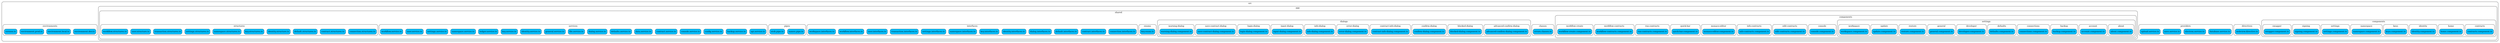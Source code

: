 digraph test {

subgraph clustersrc {
		node [style="filled,rounded", fillcolor=deepskyblue, shape=box];
subgraph clusterapp {
		node [style="filled,rounded", fillcolor=deepskyblue, shape=box];
subgraph clustercomponents {
		node [style="filled,rounded", fillcolor=deepskyblue, shape=box];
subgraph clustercontracts {
		node [style="filled,rounded", fillcolor=deepskyblue, shape=box];
contractscomponentts[label="contracts.component.ts"];



	label="contracts";
	style=rounded;

}

subgraph clusterhome {
		node [style="filled,rounded", fillcolor=deepskyblue, shape=box];
	homecomponentts[label="home.component.ts"];
	


	label="home";
	style=rounded;

}

subgraph clusteridentity {
		node [style="filled,rounded", fillcolor=deepskyblue, shape=box];
		identitycomponentts[label="identity.component.ts"];
		


	label="identity";
	style=rounded;

}

subgraph clusterkeys {
		node [style="filled,rounded", fillcolor=deepskyblue, shape=box];
			keyscomponentts[label="keys.component.ts"];
			


	label="keys";
	style=rounded;

}

subgraph clusternamespace {
		node [style="filled,rounded", fillcolor=deepskyblue, shape=box];
				namespacecomponentts[label="namespace.component.ts"];
				


	label="namespace";
	style=rounded;

}

subgraph clustersettings {
		node [style="filled,rounded", fillcolor=deepskyblue, shape=box];
					settingscomponentts[label="settings.component.ts"];
					


	label="settings";
	style=rounded;

}

subgraph clustersigning {
		node [style="filled,rounded", fillcolor=deepskyblue, shape=box];
						signingcomponentts[label="signing.component.ts"];
						


	label="signing";
	style=rounded;

}

subgraph clusterswagger {
		node [style="filled,rounded", fillcolor=deepskyblue, shape=box];
							swaggercomponentts[label="swagger.component.ts"];
							


	label="swagger";
	style=rounded;

}


	label="components";
	style=rounded;

}

subgraph clusterdirectives {
		node [style="filled,rounded", fillcolor=deepskyblue, shape=box];
	webviewdirectivets[label="webview.directive.ts"];
	


	label="directives";
	style=rounded;

}

subgraph clusterproviders {
		node [style="filled,rounded", fillcolor=deepskyblue, shape=box];
		databaseservicets[label="database.service.ts"];
		

		electronservicets[label="electron.service.ts"];
		

		saveservicets[label="save.service.ts"];
		

		uploadservicets[label="upload.service.ts"];
		


	label="providers";
	style=rounded;

}

subgraph clustershared {
		node [style="filled,rounded", fillcolor=deepskyblue, shape=box];
			subgraph clusterclasses {
								node [style="filled,rounded", fillcolor=deepskyblue, shape=box];
			errorsclassests[label="errors.classes.ts"];
			


				label="classes";
				style=rounded;

			}

			subgraph clustercomponents {
								node [style="filled,rounded", fillcolor=deepskyblue, shape=box];
				subgraph clusterconsole {
										node [style="filled,rounded", fillcolor=deepskyblue, shape=box];
				consolecomponentts[label="console.component.ts"];
				


					label="console";
					style=rounded;

				}

				subgraph clustereditcontracts {
										node [style="filled,rounded", fillcolor=deepskyblue, shape=box];
					editcontractscomponentts[label="edit-contracts.component.ts"];
					


					label="edit-contracts";
					style=rounded;

				}

				subgraph clusterinfocontracts {
										node [style="filled,rounded", fillcolor=deepskyblue, shape=box];
						infocontractscomponentts[label="info-contracts.component.ts"];
						


					label="info-contracts";
					style=rounded;

				}

				subgraph clustermonacoeditor {
										node [style="filled,rounded", fillcolor=deepskyblue, shape=box];
							monacoeditorcomponentts[label="monaco-editor.component.ts"];
							


					label="monaco-editor";
					style=rounded;

				}

				subgraph clusterquickbar {
										node [style="filled,rounded", fillcolor=deepskyblue, shape=box];
								quickbarcomponentts[label="quick-bar.component.ts"];
								


					label="quick-bar";
					style=rounded;

				}

				subgraph clusterruncontracts {
										node [style="filled,rounded", fillcolor=deepskyblue, shape=box];
									runcontractscomponentts[label="run-contracts.component.ts"];
									


					label="run-contracts";
					style=rounded;

				}

				subgraph clustersettings {
										node [style="filled,rounded", fillcolor=deepskyblue, shape=box];
										subgraph clusterabout {
																						node [style="filled,rounded", fillcolor=deepskyblue, shape=box];
										aboutcomponentts[label="about.component.ts"];
										


											label="about";
											style=rounded;

										}

										subgraph clusteraccount {
																						node [style="filled,rounded", fillcolor=deepskyblue, shape=box];
											accountcomponentts[label="account.component.ts"];
											


											label="account";
											style=rounded;

										}

										subgraph clusterbackup {
																						node [style="filled,rounded", fillcolor=deepskyblue, shape=box];
												backupcomponentts[label="backup.component.ts"];
												


											label="backup";
											style=rounded;

										}

										subgraph clusterconnections {
																						node [style="filled,rounded", fillcolor=deepskyblue, shape=box];
													connectionscomponentts[label="connections.component.ts"];
													


											label="connections";
											style=rounded;

										}

										subgraph clusterdefaults {
																						node [style="filled,rounded", fillcolor=deepskyblue, shape=box];
														defaultscomponentts[label="defaults.component.ts"];
														


											label="defaults";
											style=rounded;

										}

										subgraph clusterdeveloper {
																						node [style="filled,rounded", fillcolor=deepskyblue, shape=box];
															developercomponentts[label="developer.component.ts"];
															


											label="developer";
											style=rounded;

										}

										subgraph clustergeneral {
																						node [style="filled,rounded", fillcolor=deepskyblue, shape=box];
																generalcomponentts[label="general.component.ts"];
																


											label="general";
											style=rounded;

										}

										subgraph clusterrestore {
																						node [style="filled,rounded", fillcolor=deepskyblue, shape=box];
																	restorecomponentts[label="restore.component.ts"];
																	


											label="restore";
											style=rounded;

										}

										subgraph clusterupdate {
																						node [style="filled,rounded", fillcolor=deepskyblue, shape=box];
																		updatecomponentts[label="update.component.ts"];
																		


											label="update";
											style=rounded;

										}

										subgraph clusterworkspace {
																						node [style="filled,rounded", fillcolor=deepskyblue, shape=box];
																			workspacecomponentts[label="workspace.component.ts"];
																			


											label="workspace";
											style=rounded;

										}


					label="settings";
					style=rounded;

				}

				subgraph clusterworkflowcontracts {
										node [style="filled,rounded", fillcolor=deepskyblue, shape=box];
											workflowcontractscomponentts[label="workflow-contracts.component.ts"];
											


					label="workflow-contracts";
					style=rounded;

				}

				subgraph clusterworkflowcreate {
										node [style="filled,rounded", fillcolor=deepskyblue, shape=box];
												workflowcreatecomponentts[label="workflow-create.component.ts"];
												


					label="workflow-create";
					style=rounded;

				}


				label="components";
				style=rounded;

			}

			subgraph clusterdialogs {
								node [style="filled,rounded", fillcolor=deepskyblue, shape=box];
					subgraph clusteradvancedconfirmdialog {
												node [style="filled,rounded", fillcolor=deepskyblue, shape=box];
					advancedconfirmdialogcomponentts[label="advanced-confirm-dialog.component.ts"];
					


						label="advanced-confirm-dialog";
						style=rounded;

					}

					subgraph clusterblockeddialog {
												node [style="filled,rounded", fillcolor=deepskyblue, shape=box];
						blockeddialogcomponentts[label="blocked-dialog.component.ts"];
						


						label="blocked-dialog";
						style=rounded;

					}

					subgraph clusterconfirmdialog {
												node [style="filled,rounded", fillcolor=deepskyblue, shape=box];
							confirmdialogcomponentts[label="confirm-dialog.component.ts"];
							


						label="confirm-dialog";
						style=rounded;

					}

					subgraph clustercontractinfodialog {
												node [style="filled,rounded", fillcolor=deepskyblue, shape=box];
								contractinfodialogcomponentts[label="contract-info-dialog.component.ts"];
								


						label="contract-info-dialog";
						style=rounded;

					}

					subgraph clustererrordialog {
												node [style="filled,rounded", fillcolor=deepskyblue, shape=box];
									errordialogcomponentts[label="error-dialog.component.ts"];
									


						label="error-dialog";
						style=rounded;

					}

					subgraph clusterinfodialog {
												node [style="filled,rounded", fillcolor=deepskyblue, shape=box];
										infodialogcomponentts[label="info-dialog.component.ts"];
										


						label="info-dialog";
						style=rounded;

					}

					subgraph clusterinputdialog {
												node [style="filled,rounded", fillcolor=deepskyblue, shape=box];
											inputdialogcomponentts[label="input-dialog.component.ts"];
											


						label="input-dialog";
						style=rounded;

					}

					subgraph clusterlogindialog {
												node [style="filled,rounded", fillcolor=deepskyblue, shape=box];
												logindialogcomponentts[label="login-dialog.component.ts"];
												


						label="login-dialog";
						style=rounded;

					}

					subgraph clustersavecontractdialog {
												node [style="filled,rounded", fillcolor=deepskyblue, shape=box];
													savecontractdialogcomponentts[label="save-contract-dialog.component.ts"];
													


						label="save-contract-dialog";
						style=rounded;

					}

					subgraph clusterwarningdialog {
												node [style="filled,rounded", fillcolor=deepskyblue, shape=box];
														warningdialogcomponentts[label="warning-dialog.component.ts"];
														


						label="warning-dialog";
						style=rounded;

					}


				label="dialogs";
				style=rounded;

			}

			subgraph clusterenums {
								node [style="filled,rounded", fillcolor=deepskyblue, shape=box];
						keyenumts[label="key.enum.ts"];
						


				label="enums";
				style=rounded;

			}

			subgraph clusterinterfaces {
								node [style="filled,rounded", fillcolor=deepskyblue, shape=box];
							connectioninterfacests[label="connection.interfaces.ts"];
							

							contractinterfacests[label="contract.interfaces.ts"];
							

							defaultinterfacests[label="default.interfaces.ts"];
							

							dialoginterfacests[label="dialog.interfaces.ts"];
							

							identityinterfacests[label="identity.interfaces.ts"];
							

							keyinterfacests[label="key.interfaces.ts"];
							

							namespaceinterfacests[label="namespace.interfaces.ts"];
							

							settingsinterfacests[label="settings.interfaces.ts"];
							

							transactioninterfacests[label="transaction.interfaces.ts"];
							

							userinterfacests[label="user.interfaces.ts"];
							

							workflowinterfacests[label="workflow.interfaces.ts"];
							

							workspaceinterfacests[label="workspace.interfaces.ts"];
							


				label="interfaces";
				style=rounded;

			}

			subgraph clusterpipes {
								node [style="filled,rounded", fillcolor=deepskyblue, shape=box];
								namespipets[label="names.pipe.ts"];
								

								ntobpipets[label="ntob.pipe.ts"];
								


				label="pipes";
				style=rounded;

			}

			subgraph clusterservices {
								node [style="filled,rounded", fillcolor=deepskyblue, shape=box];
									apiservicets[label="api.service.ts"];
									

									backupservicets[label="backup.service.ts"];
									

									configservicets[label="config.service.ts"];
									

									consoleservicets[label="console.service.ts"];
									

									contractservicets[label="contract.service.ts"];
									

									dataservicets[label="data.service.ts"];
									

									defaultsservicets[label="defaults.service.ts"];
									

									dialogservicets[label="dialog.service.ts"];
									

									fileservicets[label="file.service.ts"];
									

									generalservicets[label="general.service.ts"];
									

									identityservicets[label="identity.service.ts"];
									

									keyservicets[label="key.service.ts"];
									

									ledgerservicets[label="ledger.service.ts"];
									

									namespaceservicets[label="namespace.service.ts"];
									

									settingsservicets[label="settings.service.ts"];
									

									userservicets[label="user.service.ts"];
									

									workflowservicets[label="workflow.service.ts"];
									


				label="services";
				style=rounded;

			}

			subgraph clusterstructures {
								node [style="filled,rounded", fillcolor=deepskyblue, shape=box];
										connectionstructurests[label="connection.structures.ts"];
										

										contractstructurests[label="contract.structures.ts"];
										

										defaultstructurests[label="default.structures.ts"];
										

										identitystructurets[label="identity.structure.ts"];
										

										keystructurests[label="key.structures.ts"];
										

										namespacestructurests[label="namespace.structures.ts"];
										

										settingsstructurests[label="settings.structures.ts"];
										

										transactionstructurests[label="transaction.structures.ts"];
										

										userstructurets[label="user.structure.ts"];
										

										workflowstructurests[label="workflow.structures.ts"];
										


				label="structures";
				style=rounded;

			}


	label="shared";
	style=rounded;

}


	label="app";
	style=rounded;

}

subgraph clusterenvironments {
		node [style="filled,rounded", fillcolor=deepskyblue, shape=box];
	environmentdevts[label="environment.dev.ts"];
	

	environmentlocalts[label="environment.local.ts"];
	

	environmentprodts[label="environment.prod.ts"];
	

	versionts[label="version.ts"];
	


	label="environments";
	style=rounded;

}


	label="src";
	style=rounded;

}
}